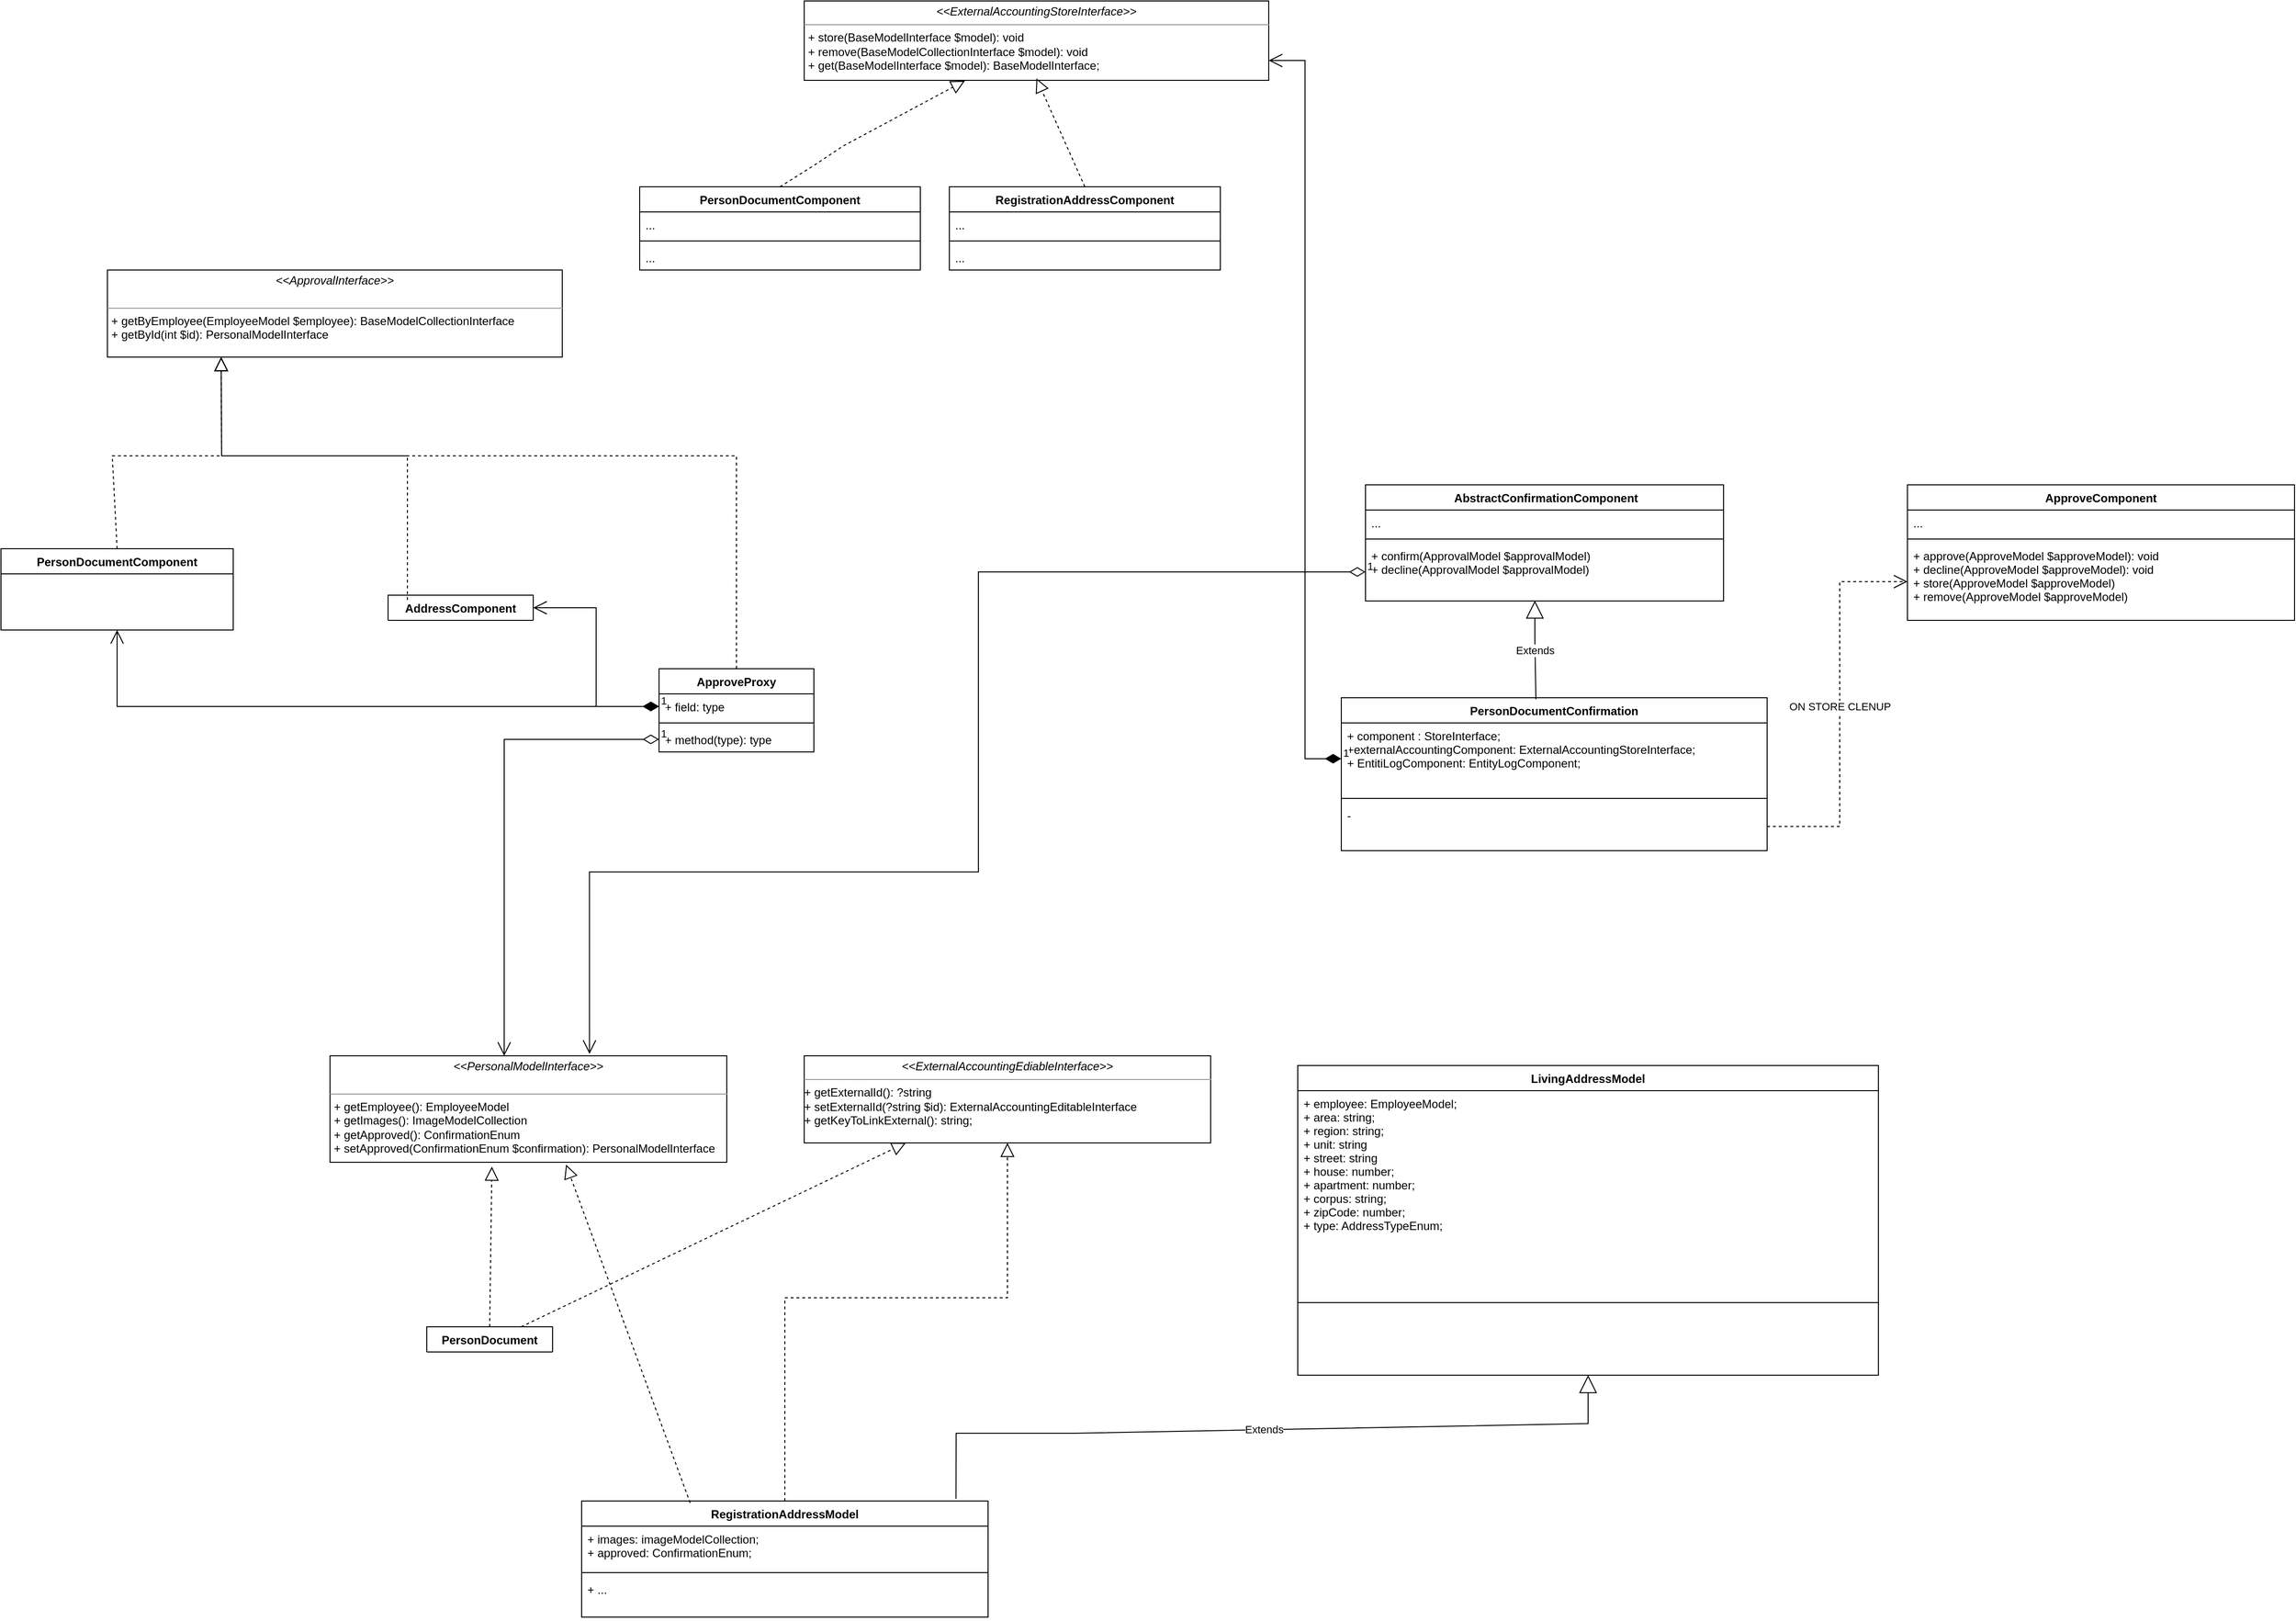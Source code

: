 <mxfile version="16.1.0" type="github">
  <diagram id="C5RBs43oDa-KdzZeNtuy" name="Page-1">
    <mxGraphModel dx="2031" dy="1189" grid="1" gridSize="10" guides="1" tooltips="1" connect="1" arrows="1" fold="1" page="1" pageScale="1" pageWidth="3300" pageHeight="4681" math="0" shadow="0">
      <root>
        <mxCell id="WIyWlLk6GJQsqaUBKTNV-0" />
        <mxCell id="WIyWlLk6GJQsqaUBKTNV-1" parent="WIyWlLk6GJQsqaUBKTNV-0" />
        <mxCell id="jNdyc2vnMrTo6YjB5sLs-2" value="PersonDocument" style="swimlane;fontStyle=1;align=center;verticalAlign=top;childLayout=stackLayout;horizontal=1;startSize=26;horizontalStack=0;resizeParent=1;resizeParentMax=0;resizeLast=0;collapsible=1;marginBottom=0;" parent="WIyWlLk6GJQsqaUBKTNV-1" vertex="1" collapsed="1">
          <mxGeometry x="740" y="1870" width="130" height="26" as="geometry">
            <mxRectangle x="1095" y="430" width="460" height="284" as="alternateBounds" />
          </mxGeometry>
        </mxCell>
        <mxCell id="jNdyc2vnMrTo6YjB5sLs-3" value="+ type: ExternalAccountingPassportDocumentTypeEnum&#xa;+ series: string&#xa;+ number: int&#xa;+ issuedDate: DateTimeInterface&#xa;+ issuedBy: string&#xa;+ validUntil: DateTimeinterface;&#xa;+ photoInsertionDate: DateTimeInterface;&#xa;+ employee: EmployeeModel;&#xa;+ images: ImageModelCollection;&#xa;+ approved: ConfirmationEnum;&#xa;&#xa;&#xa; " style="text;strokeColor=none;fillColor=none;align=left;verticalAlign=top;spacingLeft=4;spacingRight=4;overflow=hidden;rotatable=0;points=[[0,0.5],[1,0.5]];portConstraint=eastwest;" parent="jNdyc2vnMrTo6YjB5sLs-2" vertex="1">
          <mxGeometry y="26" width="130" height="194" as="geometry" />
        </mxCell>
        <mxCell id="jNdyc2vnMrTo6YjB5sLs-4" value="" style="line;strokeWidth=1;fillColor=none;align=left;verticalAlign=middle;spacingTop=-1;spacingLeft=3;spacingRight=3;rotatable=0;labelPosition=right;points=[];portConstraint=eastwest;" parent="jNdyc2vnMrTo6YjB5sLs-2" vertex="1">
          <mxGeometry y="220" width="130" height="18" as="geometry" />
        </mxCell>
        <mxCell id="jNdyc2vnMrTo6YjB5sLs-5" value="+ ..." style="text;strokeColor=none;fillColor=none;align=left;verticalAlign=top;spacingLeft=4;spacingRight=4;overflow=hidden;rotatable=0;points=[[0,0.5],[1,0.5]];portConstraint=eastwest;" parent="jNdyc2vnMrTo6YjB5sLs-2" vertex="1">
          <mxGeometry y="238" width="130" height="46" as="geometry" />
        </mxCell>
        <mxCell id="jNdyc2vnMrTo6YjB5sLs-6" value="&lt;p style=&quot;margin: 0px ; margin-top: 4px ; text-align: center&quot;&gt;&lt;i&gt;&amp;lt;&amp;lt;PersonalModelInterface&amp;gt;&amp;gt;&lt;/i&gt;&lt;br&gt;&lt;br&gt;&lt;/p&gt;&lt;hr size=&quot;1&quot;&gt;&lt;p style=&quot;margin: 0px ; margin-left: 4px&quot;&gt;&lt;/p&gt;&lt;p style=&quot;margin: 0px ; margin-left: 4px&quot;&gt;+ getEmployee(): EmployeeModel&lt;br&gt;+ getImages(): ImageModelCollection&lt;/p&gt;&lt;p style=&quot;margin: 0px ; margin-left: 4px&quot;&gt;+ getApproved(): ConfirmationEnum&lt;/p&gt;&lt;p style=&quot;margin: 0px ; margin-left: 4px&quot;&gt;+ setApproved(ConfirmationEnum $confirmation&lt;span&gt;): PersonalModelInterface&lt;/span&gt;&lt;/p&gt;" style="verticalAlign=top;align=left;overflow=fill;fontSize=12;fontFamily=Helvetica;html=1;" parent="WIyWlLk6GJQsqaUBKTNV-1" vertex="1">
          <mxGeometry x="640" y="1590" width="410" height="110" as="geometry" />
        </mxCell>
        <mxCell id="jNdyc2vnMrTo6YjB5sLs-7" value="" style="endArrow=block;dashed=1;endFill=0;endSize=12;html=1;rounded=0;entryX=0.408;entryY=1.041;entryDx=0;entryDy=0;exitX=0.5;exitY=0;exitDx=0;exitDy=0;entryPerimeter=0;" parent="WIyWlLk6GJQsqaUBKTNV-1" source="jNdyc2vnMrTo6YjB5sLs-2" target="jNdyc2vnMrTo6YjB5sLs-6" edge="1">
          <mxGeometry width="160" relative="1" as="geometry">
            <mxPoint x="475" y="1970" as="sourcePoint" />
            <mxPoint x="635" y="1970" as="targetPoint" />
          </mxGeometry>
        </mxCell>
        <mxCell id="3lvFxV43IL27FloCC7F8-0" value="LivingAddressModel" style="swimlane;fontStyle=1;align=center;verticalAlign=top;childLayout=stackLayout;horizontal=1;startSize=26;horizontalStack=0;resizeParent=1;resizeParentMax=0;resizeLast=0;collapsible=1;marginBottom=0;" parent="WIyWlLk6GJQsqaUBKTNV-1" vertex="1">
          <mxGeometry x="1640" y="1600" width="600" height="320" as="geometry">
            <mxRectangle x="1970" y="920" width="160" height="26" as="alternateBounds" />
          </mxGeometry>
        </mxCell>
        <mxCell id="3lvFxV43IL27FloCC7F8-1" value="+ employee: EmployeeModel;&#xa;+ area: string;&#xa;+ region: string;&#xa;+ unit: string&#xa;+ street: string&#xa;+ house: number;&#xa;+ apartment: number;&#xa;+ corpus: string;&#xa;+ zipCode: number;&#xa;+ type: AddressTypeEnum;" style="text;strokeColor=none;fillColor=none;align=left;verticalAlign=top;spacingLeft=4;spacingRight=4;overflow=hidden;rotatable=0;points=[[0,0.5],[1,0.5]];portConstraint=eastwest;" parent="3lvFxV43IL27FloCC7F8-0" vertex="1">
          <mxGeometry y="26" width="600" height="144" as="geometry" />
        </mxCell>
        <mxCell id="3lvFxV43IL27FloCC7F8-2" value="" style="line;strokeWidth=1;fillColor=none;align=left;verticalAlign=middle;spacingTop=-1;spacingLeft=3;spacingRight=3;rotatable=0;labelPosition=right;points=[];portConstraint=eastwest;" parent="3lvFxV43IL27FloCC7F8-0" vertex="1">
          <mxGeometry y="170" width="600" height="150" as="geometry" />
        </mxCell>
        <mxCell id="3lvFxV43IL27FloCC7F8-4" value="RegistrationAddressModel" style="swimlane;fontStyle=1;align=center;verticalAlign=top;childLayout=stackLayout;horizontal=1;startSize=26;horizontalStack=0;resizeParent=1;resizeParentMax=0;resizeLast=0;collapsible=1;marginBottom=0;" parent="WIyWlLk6GJQsqaUBKTNV-1" vertex="1">
          <mxGeometry x="900" y="2050" width="420" height="120" as="geometry">
            <mxRectangle x="1770" y="1230" width="190" height="26" as="alternateBounds" />
          </mxGeometry>
        </mxCell>
        <mxCell id="3lvFxV43IL27FloCC7F8-5" value="+ images: imageModelCollection;&#xa;+ approved: ConfirmationEnum;" style="text;strokeColor=none;fillColor=none;align=left;verticalAlign=top;spacingLeft=4;spacingRight=4;overflow=hidden;rotatable=0;points=[[0,0.5],[1,0.5]];portConstraint=eastwest;" parent="3lvFxV43IL27FloCC7F8-4" vertex="1">
          <mxGeometry y="26" width="420" height="44" as="geometry" />
        </mxCell>
        <mxCell id="3lvFxV43IL27FloCC7F8-6" value="" style="line;strokeWidth=1;fillColor=none;align=left;verticalAlign=middle;spacingTop=-1;spacingLeft=3;spacingRight=3;rotatable=0;labelPosition=right;points=[];portConstraint=eastwest;" parent="3lvFxV43IL27FloCC7F8-4" vertex="1">
          <mxGeometry y="70" width="420" height="8" as="geometry" />
        </mxCell>
        <mxCell id="3lvFxV43IL27FloCC7F8-7" value="+ ..." style="text;strokeColor=none;fillColor=none;align=left;verticalAlign=top;spacingLeft=4;spacingRight=4;overflow=hidden;rotatable=0;points=[[0,0.5],[1,0.5]];portConstraint=eastwest;" parent="3lvFxV43IL27FloCC7F8-4" vertex="1">
          <mxGeometry y="78" width="420" height="42" as="geometry" />
        </mxCell>
        <mxCell id="3lvFxV43IL27FloCC7F8-8" value="" style="endArrow=block;dashed=1;endFill=0;endSize=12;html=1;rounded=0;entryX=0.595;entryY=1.022;entryDx=0;entryDy=0;entryPerimeter=0;exitX=0.267;exitY=0.016;exitDx=0;exitDy=0;exitPerimeter=0;" parent="WIyWlLk6GJQsqaUBKTNV-1" source="3lvFxV43IL27FloCC7F8-4" target="jNdyc2vnMrTo6YjB5sLs-6" edge="1">
          <mxGeometry width="160" relative="1" as="geometry">
            <mxPoint x="750" y="2090" as="sourcePoint" />
            <mxPoint x="910" y="2090" as="targetPoint" />
          </mxGeometry>
        </mxCell>
        <mxCell id="3lvFxV43IL27FloCC7F8-9" value="Extends" style="endArrow=block;endSize=16;endFill=0;html=1;rounded=0;exitX=0.921;exitY=-0.019;exitDx=0;exitDy=0;exitPerimeter=0;entryX=0.5;entryY=1;entryDx=0;entryDy=0;" parent="WIyWlLk6GJQsqaUBKTNV-1" source="3lvFxV43IL27FloCC7F8-4" target="3lvFxV43IL27FloCC7F8-0" edge="1">
          <mxGeometry width="160" relative="1" as="geometry">
            <mxPoint x="1000" y="2170" as="sourcePoint" />
            <mxPoint x="1250" y="1900" as="targetPoint" />
            <Array as="points">
              <mxPoint x="1287" y="1980" />
              <mxPoint x="1410" y="1980" />
              <mxPoint x="1940" y="1970" />
            </Array>
          </mxGeometry>
        </mxCell>
        <mxCell id="3lvFxV43IL27FloCC7F8-11" value="&lt;p style=&quot;margin: 0px ; margin-top: 4px ; text-align: center&quot;&gt;&lt;i&gt;&amp;lt;&amp;lt;ApprovalInterface&amp;gt;&amp;gt;&lt;/i&gt;&lt;br&gt;&lt;br&gt;&lt;/p&gt;&lt;hr size=&quot;1&quot;&gt;&lt;p style=&quot;margin: 0px ; margin-left: 4px&quot;&gt;&lt;/p&gt;&lt;p style=&quot;margin: 0px ; margin-left: 4px&quot;&gt;+ getByEmployee(EmployeeModel $employee): BaseModelCollectionInterface&lt;br&gt;+ getById(int $id): PersonalModelInterface&lt;/p&gt;" style="verticalAlign=top;align=left;overflow=fill;fontSize=12;fontFamily=Helvetica;html=1;" parent="WIyWlLk6GJQsqaUBKTNV-1" vertex="1">
          <mxGeometry x="410" y="778" width="470" height="90" as="geometry" />
        </mxCell>
        <mxCell id="giyvg8UXYSV1kOh0cT8f-0" value="PersonDocumentComponent" style="swimlane;fontStyle=1;align=center;verticalAlign=top;childLayout=stackLayout;horizontal=1;startSize=26;horizontalStack=0;resizeParent=1;resizeParentMax=0;resizeLast=0;collapsible=1;marginBottom=0;" vertex="1" collapsed="1" parent="WIyWlLk6GJQsqaUBKTNV-1">
          <mxGeometry x="300" y="1066" width="240" height="84" as="geometry">
            <mxRectangle x="300" y="1066" width="420" height="202" as="alternateBounds" />
          </mxGeometry>
        </mxCell>
        <mxCell id="giyvg8UXYSV1kOh0cT8f-1" value="+ modelCreatorInterface: type" style="text;strokeColor=none;fillColor=none;align=left;verticalAlign=top;spacingLeft=4;spacingRight=4;overflow=hidden;rotatable=0;points=[[0,0.5],[1,0.5]];portConstraint=eastwest;" vertex="1" parent="giyvg8UXYSV1kOh0cT8f-0">
          <mxGeometry y="26" width="240" height="74" as="geometry" />
        </mxCell>
        <mxCell id="giyvg8UXYSV1kOh0cT8f-2" value="" style="line;strokeWidth=1;fillColor=none;align=left;verticalAlign=middle;spacingTop=-1;spacingLeft=3;spacingRight=3;rotatable=0;labelPosition=right;points=[];portConstraint=eastwest;" vertex="1" parent="giyvg8UXYSV1kOh0cT8f-0">
          <mxGeometry y="100" width="240" height="8" as="geometry" />
        </mxCell>
        <mxCell id="giyvg8UXYSV1kOh0cT8f-3" value="&#xa;+ getByEmployee(EmployeeModel $employee): BaseModelCollectionInterface&#xa;+ getById(int $id): PersonalModelInterface&#xa;+ store()&#xa;+ remove()&#xa;" style="text;strokeColor=none;fillColor=none;align=left;verticalAlign=top;spacingLeft=4;spacingRight=4;overflow=hidden;rotatable=0;points=[[0,0.5],[1,0.5]];portConstraint=eastwest;" vertex="1" parent="giyvg8UXYSV1kOh0cT8f-0">
          <mxGeometry y="108" width="240" height="94" as="geometry" />
        </mxCell>
        <mxCell id="giyvg8UXYSV1kOh0cT8f-4" value="AddressComponent" style="swimlane;fontStyle=1;align=center;verticalAlign=top;childLayout=stackLayout;horizontal=1;startSize=26;horizontalStack=0;resizeParent=1;resizeParentMax=0;resizeLast=0;collapsible=1;marginBottom=0;" vertex="1" collapsed="1" parent="WIyWlLk6GJQsqaUBKTNV-1">
          <mxGeometry x="700" y="1114" width="150" height="26" as="geometry">
            <mxRectangle x="850" y="1040" width="470" height="210" as="alternateBounds" />
          </mxGeometry>
        </mxCell>
        <mxCell id="giyvg8UXYSV1kOh0cT8f-5" value="+ repositoryInterface: RepositoryInterface" style="text;strokeColor=none;fillColor=none;align=left;verticalAlign=top;spacingLeft=4;spacingRight=4;overflow=hidden;rotatable=0;points=[[0,0.5],[1,0.5]];portConstraint=eastwest;" vertex="1" parent="giyvg8UXYSV1kOh0cT8f-4">
          <mxGeometry y="26" width="150" height="26" as="geometry" />
        </mxCell>
        <mxCell id="giyvg8UXYSV1kOh0cT8f-6" value="" style="line;strokeWidth=1;fillColor=none;align=left;verticalAlign=middle;spacingTop=-1;spacingLeft=3;spacingRight=3;rotatable=0;labelPosition=right;points=[];portConstraint=eastwest;" vertex="1" parent="giyvg8UXYSV1kOh0cT8f-4">
          <mxGeometry y="52" width="150" height="8" as="geometry" />
        </mxCell>
        <mxCell id="giyvg8UXYSV1kOh0cT8f-7" value="+ method(type): type&#xa;+ getByEmployee(EmployeeModel $employee): BaseModelCollectionInterface&#xa;+ getById(int $id): PersonalModelInterface&#xa;+ store()&#xa;+ remove()&#xa;" style="text;strokeColor=none;fillColor=none;align=left;verticalAlign=top;spacingLeft=4;spacingRight=4;overflow=hidden;rotatable=0;points=[[0,0.5],[1,0.5]];portConstraint=eastwest;" vertex="1" parent="giyvg8UXYSV1kOh0cT8f-4">
          <mxGeometry y="60" width="150" height="150" as="geometry" />
        </mxCell>
        <mxCell id="giyvg8UXYSV1kOh0cT8f-8" value="" style="endArrow=block;dashed=1;endFill=0;endSize=12;html=1;rounded=0;entryX=0.25;entryY=1;entryDx=0;entryDy=0;exitX=0.5;exitY=0;exitDx=0;exitDy=0;" edge="1" parent="WIyWlLk6GJQsqaUBKTNV-1" source="giyvg8UXYSV1kOh0cT8f-0" target="3lvFxV43IL27FloCC7F8-11">
          <mxGeometry width="160" relative="1" as="geometry">
            <mxPoint x="430" y="908.52" as="sourcePoint" />
            <mxPoint x="590" y="908.52" as="targetPoint" />
            <Array as="points">
              <mxPoint x="415" y="970" />
              <mxPoint x="528" y="970" />
            </Array>
          </mxGeometry>
        </mxCell>
        <mxCell id="giyvg8UXYSV1kOh0cT8f-9" value="" style="endArrow=block;dashed=1;endFill=0;endSize=12;html=1;rounded=0;entryX=0.25;entryY=1;entryDx=0;entryDy=0;exitX=0.133;exitY=0.192;exitDx=0;exitDy=0;exitPerimeter=0;" edge="1" parent="WIyWlLk6GJQsqaUBKTNV-1" source="giyvg8UXYSV1kOh0cT8f-4" target="3lvFxV43IL27FloCC7F8-11">
          <mxGeometry width="160" relative="1" as="geometry">
            <mxPoint x="720" y="1070" as="sourcePoint" />
            <mxPoint x="820" y="930" as="targetPoint" />
            <Array as="points">
              <mxPoint x="720" y="1040" />
              <mxPoint x="720" y="970" />
              <mxPoint x="680" y="970" />
              <mxPoint x="528" y="970" />
            </Array>
          </mxGeometry>
        </mxCell>
        <mxCell id="giyvg8UXYSV1kOh0cT8f-12" value="ApproveProxy" style="swimlane;fontStyle=1;align=center;verticalAlign=top;childLayout=stackLayout;horizontal=1;startSize=26;horizontalStack=0;resizeParent=1;resizeParentMax=0;resizeLast=0;collapsible=1;marginBottom=0;" vertex="1" parent="WIyWlLk6GJQsqaUBKTNV-1">
          <mxGeometry x="980" y="1190" width="160" height="86" as="geometry" />
        </mxCell>
        <mxCell id="giyvg8UXYSV1kOh0cT8f-13" value="+ field: type" style="text;strokeColor=none;fillColor=none;align=left;verticalAlign=top;spacingLeft=4;spacingRight=4;overflow=hidden;rotatable=0;points=[[0,0.5],[1,0.5]];portConstraint=eastwest;" vertex="1" parent="giyvg8UXYSV1kOh0cT8f-12">
          <mxGeometry y="26" width="160" height="26" as="geometry" />
        </mxCell>
        <mxCell id="giyvg8UXYSV1kOh0cT8f-14" value="" style="line;strokeWidth=1;fillColor=none;align=left;verticalAlign=middle;spacingTop=-1;spacingLeft=3;spacingRight=3;rotatable=0;labelPosition=right;points=[];portConstraint=eastwest;" vertex="1" parent="giyvg8UXYSV1kOh0cT8f-12">
          <mxGeometry y="52" width="160" height="8" as="geometry" />
        </mxCell>
        <mxCell id="giyvg8UXYSV1kOh0cT8f-15" value="+ method(type): type" style="text;strokeColor=none;fillColor=none;align=left;verticalAlign=top;spacingLeft=4;spacingRight=4;overflow=hidden;rotatable=0;points=[[0,0.5],[1,0.5]];portConstraint=eastwest;" vertex="1" parent="giyvg8UXYSV1kOh0cT8f-12">
          <mxGeometry y="60" width="160" height="26" as="geometry" />
        </mxCell>
        <mxCell id="giyvg8UXYSV1kOh0cT8f-17" value="1" style="endArrow=open;html=1;endSize=12;startArrow=diamondThin;startSize=14;startFill=1;edgeStyle=orthogonalEdgeStyle;align=left;verticalAlign=bottom;rounded=0;exitX=0;exitY=0.5;exitDx=0;exitDy=0;entryX=1;entryY=0.5;entryDx=0;entryDy=0;" edge="1" parent="WIyWlLk6GJQsqaUBKTNV-1" source="giyvg8UXYSV1kOh0cT8f-13" target="giyvg8UXYSV1kOh0cT8f-4">
          <mxGeometry x="-1" y="3" relative="1" as="geometry">
            <mxPoint x="960" y="1170" as="sourcePoint" />
            <mxPoint x="750" y="1170" as="targetPoint" />
          </mxGeometry>
        </mxCell>
        <mxCell id="giyvg8UXYSV1kOh0cT8f-18" value="1" style="endArrow=open;html=1;endSize=12;startArrow=diamondThin;startSize=14;startFill=1;edgeStyle=orthogonalEdgeStyle;align=left;verticalAlign=bottom;rounded=0;exitX=0;exitY=0.5;exitDx=0;exitDy=0;entryX=0.5;entryY=1;entryDx=0;entryDy=0;" edge="1" parent="WIyWlLk6GJQsqaUBKTNV-1" source="giyvg8UXYSV1kOh0cT8f-13" target="giyvg8UXYSV1kOh0cT8f-0">
          <mxGeometry x="-1" y="3" relative="1" as="geometry">
            <mxPoint x="930" y="1250" as="sourcePoint" />
            <mxPoint x="540" y="1180" as="targetPoint" />
          </mxGeometry>
        </mxCell>
        <mxCell id="giyvg8UXYSV1kOh0cT8f-20" value="1" style="endArrow=open;html=1;endSize=12;startArrow=diamondThin;startSize=14;startFill=0;edgeStyle=orthogonalEdgeStyle;align=left;verticalAlign=bottom;rounded=0;exitX=0;exitY=0.5;exitDx=0;exitDy=0;entryX=0.439;entryY=0;entryDx=0;entryDy=0;entryPerimeter=0;" edge="1" parent="WIyWlLk6GJQsqaUBKTNV-1" source="giyvg8UXYSV1kOh0cT8f-15" target="jNdyc2vnMrTo6YjB5sLs-6">
          <mxGeometry x="-1" y="3" relative="1" as="geometry">
            <mxPoint x="830" y="1330" as="sourcePoint" />
            <mxPoint x="810" y="1560" as="targetPoint" />
          </mxGeometry>
        </mxCell>
        <mxCell id="giyvg8UXYSV1kOh0cT8f-21" value=" AbstractConfirmationComponent" style="swimlane;fontStyle=1;align=center;verticalAlign=top;childLayout=stackLayout;horizontal=1;startSize=26;horizontalStack=0;resizeParent=1;resizeParentMax=0;resizeLast=0;collapsible=1;marginBottom=0;" vertex="1" parent="WIyWlLk6GJQsqaUBKTNV-1">
          <mxGeometry x="1710" y="1000" width="370" height="120" as="geometry" />
        </mxCell>
        <mxCell id="giyvg8UXYSV1kOh0cT8f-22" value="..." style="text;strokeColor=none;fillColor=none;align=left;verticalAlign=top;spacingLeft=4;spacingRight=4;overflow=hidden;rotatable=0;points=[[0,0.5],[1,0.5]];portConstraint=eastwest;" vertex="1" parent="giyvg8UXYSV1kOh0cT8f-21">
          <mxGeometry y="26" width="370" height="26" as="geometry" />
        </mxCell>
        <mxCell id="giyvg8UXYSV1kOh0cT8f-23" value="" style="line;strokeWidth=1;fillColor=none;align=left;verticalAlign=middle;spacingTop=-1;spacingLeft=3;spacingRight=3;rotatable=0;labelPosition=right;points=[];portConstraint=eastwest;" vertex="1" parent="giyvg8UXYSV1kOh0cT8f-21">
          <mxGeometry y="52" width="370" height="8" as="geometry" />
        </mxCell>
        <mxCell id="giyvg8UXYSV1kOh0cT8f-24" value="+ confirm(ApprovalModel $approvalModel)&#xa;+ decline(ApprovalModel $approvalModel)" style="text;strokeColor=none;fillColor=none;align=left;verticalAlign=top;spacingLeft=4;spacingRight=4;overflow=hidden;rotatable=0;points=[[0,0.5],[1,0.5]];portConstraint=eastwest;" vertex="1" parent="giyvg8UXYSV1kOh0cT8f-21">
          <mxGeometry y="60" width="370" height="60" as="geometry" />
        </mxCell>
        <mxCell id="giyvg8UXYSV1kOh0cT8f-25" value="ApproveComponent" style="swimlane;fontStyle=1;align=center;verticalAlign=top;childLayout=stackLayout;horizontal=1;startSize=26;horizontalStack=0;resizeParent=1;resizeParentMax=0;resizeLast=0;collapsible=1;marginBottom=0;" vertex="1" parent="WIyWlLk6GJQsqaUBKTNV-1">
          <mxGeometry x="2270" y="1000" width="400" height="140" as="geometry" />
        </mxCell>
        <mxCell id="giyvg8UXYSV1kOh0cT8f-26" value="..." style="text;strokeColor=none;fillColor=none;align=left;verticalAlign=top;spacingLeft=4;spacingRight=4;overflow=hidden;rotatable=0;points=[[0,0.5],[1,0.5]];portConstraint=eastwest;" vertex="1" parent="giyvg8UXYSV1kOh0cT8f-25">
          <mxGeometry y="26" width="400" height="26" as="geometry" />
        </mxCell>
        <mxCell id="giyvg8UXYSV1kOh0cT8f-27" value="" style="line;strokeWidth=1;fillColor=none;align=left;verticalAlign=middle;spacingTop=-1;spacingLeft=3;spacingRight=3;rotatable=0;labelPosition=right;points=[];portConstraint=eastwest;" vertex="1" parent="giyvg8UXYSV1kOh0cT8f-25">
          <mxGeometry y="52" width="400" height="8" as="geometry" />
        </mxCell>
        <mxCell id="giyvg8UXYSV1kOh0cT8f-28" value="+ approve(ApproveModel $approveModel): void&#xa;+ decline(ApproveModel $approveModel): void&#xa;+ store(ApproveModel $approveModel)&#xa;+ remove(ApproveModel $approveModel)" style="text;strokeColor=none;fillColor=none;align=left;verticalAlign=top;spacingLeft=4;spacingRight=4;overflow=hidden;rotatable=0;points=[[0,0.5],[1,0.5]];portConstraint=eastwest;" vertex="1" parent="giyvg8UXYSV1kOh0cT8f-25">
          <mxGeometry y="60" width="400" height="80" as="geometry" />
        </mxCell>
        <mxCell id="giyvg8UXYSV1kOh0cT8f-29" value="PersonDocumentConfirmation" style="swimlane;fontStyle=1;align=center;verticalAlign=top;childLayout=stackLayout;horizontal=1;startSize=26;horizontalStack=0;resizeParent=1;resizeParentMax=0;resizeLast=0;collapsible=1;marginBottom=0;" vertex="1" parent="WIyWlLk6GJQsqaUBKTNV-1">
          <mxGeometry x="1685" y="1220" width="440" height="158" as="geometry" />
        </mxCell>
        <mxCell id="giyvg8UXYSV1kOh0cT8f-30" value="+ component : StoreInterface;&#xa;+externalAccountingComponent: ExternalAccountingStoreInterface;&#xa;+ EntitiLogComponent: EntityLogComponent;&#xa;" style="text;strokeColor=none;fillColor=none;align=left;verticalAlign=top;spacingLeft=4;spacingRight=4;overflow=hidden;rotatable=0;points=[[0,0.5],[1,0.5]];portConstraint=eastwest;" vertex="1" parent="giyvg8UXYSV1kOh0cT8f-29">
          <mxGeometry y="26" width="440" height="74" as="geometry" />
        </mxCell>
        <mxCell id="giyvg8UXYSV1kOh0cT8f-31" value="" style="line;strokeWidth=1;fillColor=none;align=left;verticalAlign=middle;spacingTop=-1;spacingLeft=3;spacingRight=3;rotatable=0;labelPosition=right;points=[];portConstraint=eastwest;" vertex="1" parent="giyvg8UXYSV1kOh0cT8f-29">
          <mxGeometry y="100" width="440" height="8" as="geometry" />
        </mxCell>
        <mxCell id="giyvg8UXYSV1kOh0cT8f-32" value="- " style="text;strokeColor=none;fillColor=none;align=left;verticalAlign=top;spacingLeft=4;spacingRight=4;overflow=hidden;rotatable=0;points=[[0,0.5],[1,0.5]];portConstraint=eastwest;" vertex="1" parent="giyvg8UXYSV1kOh0cT8f-29">
          <mxGeometry y="108" width="440" height="50" as="geometry" />
        </mxCell>
        <mxCell id="giyvg8UXYSV1kOh0cT8f-38" value="&lt;p style=&quot;margin: 0px ; margin-top: 4px ; text-align: center&quot;&gt;&lt;i&gt;&amp;lt;&amp;lt;ExternalAccountingEdiableInterface&amp;gt;&amp;gt;&lt;/i&gt;&lt;br&gt;&lt;/p&gt;&lt;hr size=&quot;1&quot;&gt;+ getExternalId(): ?string&lt;br&gt;+ setExternalId(?string $id): ExternalAccountingEditableInterface&lt;br&gt;+ getKeyToLinkExternal(): string;" style="verticalAlign=top;align=left;overflow=fill;fontSize=12;fontFamily=Helvetica;html=1;" vertex="1" parent="WIyWlLk6GJQsqaUBKTNV-1">
          <mxGeometry x="1130" y="1590" width="420" height="90" as="geometry" />
        </mxCell>
        <mxCell id="giyvg8UXYSV1kOh0cT8f-39" value="" style="endArrow=block;dashed=1;endFill=0;endSize=12;html=1;rounded=0;entryX=0.5;entryY=1;entryDx=0;entryDy=0;exitX=0.5;exitY=0;exitDx=0;exitDy=0;" edge="1" parent="WIyWlLk6GJQsqaUBKTNV-1" source="3lvFxV43IL27FloCC7F8-4" target="giyvg8UXYSV1kOh0cT8f-38">
          <mxGeometry width="160" relative="1" as="geometry">
            <mxPoint x="1000" y="1800" as="sourcePoint" />
            <mxPoint x="1160" y="1800" as="targetPoint" />
            <Array as="points">
              <mxPoint x="1110" y="1840" />
              <mxPoint x="1340" y="1840" />
            </Array>
          </mxGeometry>
        </mxCell>
        <mxCell id="giyvg8UXYSV1kOh0cT8f-40" value="" style="endArrow=block;dashed=1;endFill=0;endSize=12;html=1;rounded=0;entryX=0.25;entryY=1;entryDx=0;entryDy=0;exitX=0.75;exitY=0;exitDx=0;exitDy=0;" edge="1" parent="WIyWlLk6GJQsqaUBKTNV-1" source="jNdyc2vnMrTo6YjB5sLs-2" target="giyvg8UXYSV1kOh0cT8f-38">
          <mxGeometry width="160" relative="1" as="geometry">
            <mxPoint x="1000" y="1800" as="sourcePoint" />
            <mxPoint x="1160" y="1800" as="targetPoint" />
          </mxGeometry>
        </mxCell>
        <mxCell id="giyvg8UXYSV1kOh0cT8f-43" value="1" style="endArrow=open;html=1;endSize=12;startArrow=diamondThin;startSize=14;startFill=0;edgeStyle=orthogonalEdgeStyle;align=left;verticalAlign=bottom;rounded=0;entryX=0.654;entryY=-0.018;entryDx=0;entryDy=0;entryPerimeter=0;exitX=0;exitY=0.5;exitDx=0;exitDy=0;" edge="1" parent="WIyWlLk6GJQsqaUBKTNV-1" source="giyvg8UXYSV1kOh0cT8f-24" target="jNdyc2vnMrTo6YjB5sLs-6">
          <mxGeometry x="-1" y="3" relative="1" as="geometry">
            <mxPoint x="1230" y="1310" as="sourcePoint" />
            <mxPoint x="1410" y="1370" as="targetPoint" />
            <Array as="points">
              <mxPoint x="1310" y="1090" />
              <mxPoint x="1310" y="1400" />
              <mxPoint x="908" y="1400" />
            </Array>
          </mxGeometry>
        </mxCell>
        <mxCell id="giyvg8UXYSV1kOh0cT8f-44" value="Extends" style="endArrow=block;endSize=16;endFill=0;html=1;rounded=0;entryX=0.473;entryY=0.994;entryDx=0;entryDy=0;entryPerimeter=0;exitX=0.457;exitY=0.01;exitDx=0;exitDy=0;exitPerimeter=0;" edge="1" parent="WIyWlLk6GJQsqaUBKTNV-1" source="giyvg8UXYSV1kOh0cT8f-29" target="giyvg8UXYSV1kOh0cT8f-24">
          <mxGeometry width="160" relative="1" as="geometry">
            <mxPoint x="1600" y="1200" as="sourcePoint" />
            <mxPoint x="1770" y="1170" as="targetPoint" />
            <Array as="points">
              <mxPoint x="1885" y="1160" />
            </Array>
          </mxGeometry>
        </mxCell>
        <mxCell id="giyvg8UXYSV1kOh0cT8f-58" value="&lt;p style=&quot;margin: 0px ; margin-top: 4px ; text-align: center&quot;&gt;&lt;i&gt;&amp;lt;&amp;lt;ExternalAccountingStoreInterface&amp;gt;&amp;gt;&lt;/i&gt;&lt;/p&gt;&lt;hr size=&quot;1&quot;&gt;&lt;p style=&quot;margin: 0px ; margin-left: 4px&quot;&gt;+ store(BaseModelInterface $model): void&lt;/p&gt;&lt;p style=&quot;margin: 0px ; margin-left: 4px&quot;&gt;+ remove(BaseModelCollectionInterface $model): void&lt;/p&gt;&lt;p style=&quot;margin: 0px ; margin-left: 4px&quot;&gt;+ get(BaseModelInterface $model&lt;span&gt;): BaseModelInterface;&lt;/span&gt;&lt;/p&gt;" style="verticalAlign=top;align=left;overflow=fill;fontSize=12;fontFamily=Helvetica;html=1;" vertex="1" parent="WIyWlLk6GJQsqaUBKTNV-1">
          <mxGeometry x="1130" y="500" width="480" height="82" as="geometry" />
        </mxCell>
        <mxCell id="giyvg8UXYSV1kOh0cT8f-61" value="" style="endArrow=block;dashed=1;endFill=0;endSize=12;html=1;rounded=0;entryX=0.25;entryY=1;entryDx=0;entryDy=0;exitX=0.5;exitY=0;exitDx=0;exitDy=0;" edge="1" parent="WIyWlLk6GJQsqaUBKTNV-1" source="giyvg8UXYSV1kOh0cT8f-12" target="3lvFxV43IL27FloCC7F8-11">
          <mxGeometry width="160" relative="1" as="geometry">
            <mxPoint x="1030" y="1020" as="sourcePoint" />
            <mxPoint x="1190" y="1020" as="targetPoint" />
            <Array as="points">
              <mxPoint x="1060" y="970" />
              <mxPoint x="528" y="970" />
            </Array>
          </mxGeometry>
        </mxCell>
        <mxCell id="giyvg8UXYSV1kOh0cT8f-62" value="1" style="endArrow=open;html=1;endSize=12;startArrow=diamondThin;startSize=14;startFill=1;edgeStyle=orthogonalEdgeStyle;align=left;verticalAlign=bottom;rounded=0;exitX=0;exitY=0.5;exitDx=0;exitDy=0;entryX=1;entryY=0.75;entryDx=0;entryDy=0;" edge="1" parent="WIyWlLk6GJQsqaUBKTNV-1" source="giyvg8UXYSV1kOh0cT8f-30" target="giyvg8UXYSV1kOh0cT8f-58">
          <mxGeometry x="-1" y="3" relative="1" as="geometry">
            <mxPoint x="1290" y="910" as="sourcePoint" />
            <mxPoint x="1450" y="910" as="targetPoint" />
          </mxGeometry>
        </mxCell>
        <mxCell id="giyvg8UXYSV1kOh0cT8f-65" value="ON STORE CLENUP" style="endArrow=open;endSize=12;dashed=1;html=1;rounded=0;exitX=1;exitY=0.5;exitDx=0;exitDy=0;entryX=0;entryY=0.5;entryDx=0;entryDy=0;" edge="1" parent="WIyWlLk6GJQsqaUBKTNV-1" source="giyvg8UXYSV1kOh0cT8f-32" target="giyvg8UXYSV1kOh0cT8f-28">
          <mxGeometry width="160" relative="1" as="geometry">
            <mxPoint x="2160" y="1170" as="sourcePoint" />
            <mxPoint x="2320" y="1170" as="targetPoint" />
            <Array as="points">
              <mxPoint x="2200" y="1353" />
              <mxPoint x="2200" y="1230" />
              <mxPoint x="2200" y="1100" />
            </Array>
          </mxGeometry>
        </mxCell>
        <mxCell id="giyvg8UXYSV1kOh0cT8f-66" value="PersonDocumentComponent" style="swimlane;fontStyle=1;align=center;verticalAlign=top;childLayout=stackLayout;horizontal=1;startSize=26;horizontalStack=0;resizeParent=1;resizeParentMax=0;resizeLast=0;collapsible=1;marginBottom=0;" vertex="1" parent="WIyWlLk6GJQsqaUBKTNV-1">
          <mxGeometry x="960" y="692" width="290" height="86" as="geometry" />
        </mxCell>
        <mxCell id="giyvg8UXYSV1kOh0cT8f-67" value="..." style="text;strokeColor=none;fillColor=none;align=left;verticalAlign=top;spacingLeft=4;spacingRight=4;overflow=hidden;rotatable=0;points=[[0,0.5],[1,0.5]];portConstraint=eastwest;" vertex="1" parent="giyvg8UXYSV1kOh0cT8f-66">
          <mxGeometry y="26" width="290" height="26" as="geometry" />
        </mxCell>
        <mxCell id="giyvg8UXYSV1kOh0cT8f-68" value="" style="line;strokeWidth=1;fillColor=none;align=left;verticalAlign=middle;spacingTop=-1;spacingLeft=3;spacingRight=3;rotatable=0;labelPosition=right;points=[];portConstraint=eastwest;" vertex="1" parent="giyvg8UXYSV1kOh0cT8f-66">
          <mxGeometry y="52" width="290" height="8" as="geometry" />
        </mxCell>
        <mxCell id="giyvg8UXYSV1kOh0cT8f-69" value="..." style="text;strokeColor=none;fillColor=none;align=left;verticalAlign=top;spacingLeft=4;spacingRight=4;overflow=hidden;rotatable=0;points=[[0,0.5],[1,0.5]];portConstraint=eastwest;" vertex="1" parent="giyvg8UXYSV1kOh0cT8f-66">
          <mxGeometry y="60" width="290" height="26" as="geometry" />
        </mxCell>
        <mxCell id="giyvg8UXYSV1kOh0cT8f-71" value="" style="endArrow=block;dashed=1;endFill=0;endSize=12;html=1;rounded=0;entryX=0.346;entryY=1.005;entryDx=0;entryDy=0;exitX=0.5;exitY=0;exitDx=0;exitDy=0;entryPerimeter=0;" edge="1" parent="WIyWlLk6GJQsqaUBKTNV-1" source="giyvg8UXYSV1kOh0cT8f-66" target="giyvg8UXYSV1kOh0cT8f-58">
          <mxGeometry width="160" relative="1" as="geometry">
            <mxPoint x="1080" y="620" as="sourcePoint" />
            <mxPoint x="1240" y="620" as="targetPoint" />
            <Array as="points">
              <mxPoint x="1140" y="670" />
              <mxPoint x="1170" y="650" />
            </Array>
          </mxGeometry>
        </mxCell>
        <mxCell id="giyvg8UXYSV1kOh0cT8f-72" value="RegistrationAddressComponent" style="swimlane;fontStyle=1;align=center;verticalAlign=top;childLayout=stackLayout;horizontal=1;startSize=26;horizontalStack=0;resizeParent=1;resizeParentMax=0;resizeLast=0;collapsible=1;marginBottom=0;" vertex="1" parent="WIyWlLk6GJQsqaUBKTNV-1">
          <mxGeometry x="1280" y="692" width="280" height="86" as="geometry" />
        </mxCell>
        <mxCell id="giyvg8UXYSV1kOh0cT8f-73" value="..." style="text;strokeColor=none;fillColor=none;align=left;verticalAlign=top;spacingLeft=4;spacingRight=4;overflow=hidden;rotatable=0;points=[[0,0.5],[1,0.5]];portConstraint=eastwest;" vertex="1" parent="giyvg8UXYSV1kOh0cT8f-72">
          <mxGeometry y="26" width="280" height="26" as="geometry" />
        </mxCell>
        <mxCell id="giyvg8UXYSV1kOh0cT8f-74" value="" style="line;strokeWidth=1;fillColor=none;align=left;verticalAlign=middle;spacingTop=-1;spacingLeft=3;spacingRight=3;rotatable=0;labelPosition=right;points=[];portConstraint=eastwest;" vertex="1" parent="giyvg8UXYSV1kOh0cT8f-72">
          <mxGeometry y="52" width="280" height="8" as="geometry" />
        </mxCell>
        <mxCell id="giyvg8UXYSV1kOh0cT8f-75" value="..." style="text;strokeColor=none;fillColor=none;align=left;verticalAlign=top;spacingLeft=4;spacingRight=4;overflow=hidden;rotatable=0;points=[[0,0.5],[1,0.5]];portConstraint=eastwest;" vertex="1" parent="giyvg8UXYSV1kOh0cT8f-72">
          <mxGeometry y="60" width="280" height="26" as="geometry" />
        </mxCell>
        <mxCell id="giyvg8UXYSV1kOh0cT8f-76" value="" style="endArrow=block;dashed=1;endFill=0;endSize=12;html=1;rounded=0;exitX=0.5;exitY=0;exitDx=0;exitDy=0;" edge="1" parent="WIyWlLk6GJQsqaUBKTNV-1" source="giyvg8UXYSV1kOh0cT8f-72">
          <mxGeometry width="160" relative="1" as="geometry">
            <mxPoint x="1370" y="670" as="sourcePoint" />
            <mxPoint x="1370" y="580" as="targetPoint" />
          </mxGeometry>
        </mxCell>
      </root>
    </mxGraphModel>
  </diagram>
</mxfile>
